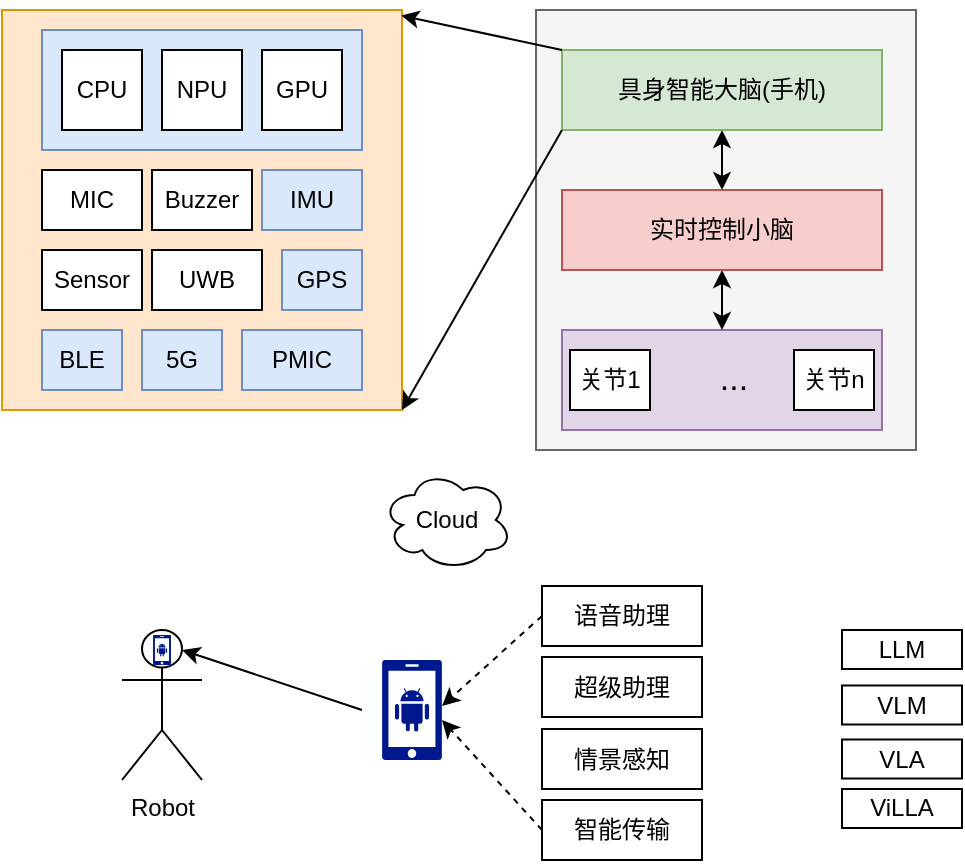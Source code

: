 <mxfile version="26.1.0">
  <diagram name="第 1 页" id="d9FgsTTPN8frSzhK8Qig">
    <mxGraphModel dx="574" dy="276" grid="1" gridSize="10" guides="1" tooltips="1" connect="1" arrows="1" fold="1" page="1" pageScale="1" pageWidth="827" pageHeight="1169" math="0" shadow="0">
      <root>
        <mxCell id="0" />
        <mxCell id="1" parent="0" />
        <mxCell id="CI35cIFT2is_V0Kbj9Z2-32" value="" style="rounded=0;whiteSpace=wrap;html=1;fillColor=#f5f5f5;fontColor=#333333;strokeColor=#666666;" vertex="1" parent="1">
          <mxGeometry x="397" y="160" width="190" height="220" as="geometry" />
        </mxCell>
        <mxCell id="CI35cIFT2is_V0Kbj9Z2-29" value="" style="rounded=0;whiteSpace=wrap;html=1;fillColor=#e1d5e7;strokeColor=#9673a6;" vertex="1" parent="1">
          <mxGeometry x="410" y="320" width="160" height="50" as="geometry" />
        </mxCell>
        <mxCell id="CI35cIFT2is_V0Kbj9Z2-25" style="edgeStyle=orthogonalEdgeStyle;rounded=0;orthogonalLoop=1;jettySize=auto;html=1;exitX=0.5;exitY=1;exitDx=0;exitDy=0;entryX=0.5;entryY=0;entryDx=0;entryDy=0;startArrow=classic;startFill=1;strokeColor=#000000;" edge="1" parent="1" source="CI35cIFT2is_V0Kbj9Z2-16" target="CI35cIFT2is_V0Kbj9Z2-24">
          <mxGeometry relative="1" as="geometry" />
        </mxCell>
        <mxCell id="CI35cIFT2is_V0Kbj9Z2-16" value="具身智能大脑(手机)" style="rounded=0;whiteSpace=wrap;html=1;fillColor=#d5e8d4;strokeColor=#82b366;" vertex="1" parent="1">
          <mxGeometry x="410" y="180" width="160" height="40" as="geometry" />
        </mxCell>
        <mxCell id="CI35cIFT2is_V0Kbj9Z2-31" style="edgeStyle=orthogonalEdgeStyle;rounded=0;orthogonalLoop=1;jettySize=auto;html=1;exitX=0.5;exitY=1;exitDx=0;exitDy=0;entryX=0.5;entryY=0;entryDx=0;entryDy=0;startArrow=classic;startFill=1;" edge="1" parent="1" source="CI35cIFT2is_V0Kbj9Z2-24" target="CI35cIFT2is_V0Kbj9Z2-29">
          <mxGeometry relative="1" as="geometry" />
        </mxCell>
        <mxCell id="CI35cIFT2is_V0Kbj9Z2-24" value="实时控制小脑" style="rounded=0;whiteSpace=wrap;html=1;fillColor=#f8cecc;strokeColor=#b85450;" vertex="1" parent="1">
          <mxGeometry x="410" y="250" width="160" height="40" as="geometry" />
        </mxCell>
        <mxCell id="CI35cIFT2is_V0Kbj9Z2-26" value="关节1" style="rounded=0;whiteSpace=wrap;html=1;" vertex="1" parent="1">
          <mxGeometry x="414" y="330" width="40" height="30" as="geometry" />
        </mxCell>
        <mxCell id="CI35cIFT2is_V0Kbj9Z2-28" value="关节n" style="rounded=0;whiteSpace=wrap;html=1;" vertex="1" parent="1">
          <mxGeometry x="526" y="330" width="40" height="30" as="geometry" />
        </mxCell>
        <mxCell id="CI35cIFT2is_V0Kbj9Z2-30" value="..." style="text;strokeColor=none;align=center;fillColor=none;html=1;verticalAlign=middle;whiteSpace=wrap;rounded=0;fontSize=17;" vertex="1" parent="1">
          <mxGeometry x="466" y="330" width="60" height="30" as="geometry" />
        </mxCell>
        <mxCell id="CI35cIFT2is_V0Kbj9Z2-33" value="" style="group" vertex="1" connectable="0" parent="1">
          <mxGeometry x="130" y="160" width="200" height="200" as="geometry" />
        </mxCell>
        <mxCell id="CI35cIFT2is_V0Kbj9Z2-15" value="" style="rounded=0;whiteSpace=wrap;html=1;fillColor=#ffe6cc;strokeColor=#d79b00;" vertex="1" parent="CI35cIFT2is_V0Kbj9Z2-33">
          <mxGeometry width="200" height="200" as="geometry" />
        </mxCell>
        <mxCell id="CI35cIFT2is_V0Kbj9Z2-4" value="" style="rounded=0;whiteSpace=wrap;html=1;fillColor=#dae8fc;strokeColor=#6c8ebf;" vertex="1" parent="CI35cIFT2is_V0Kbj9Z2-33">
          <mxGeometry x="20" y="10" width="160" height="60" as="geometry" />
        </mxCell>
        <mxCell id="CI35cIFT2is_V0Kbj9Z2-1" value="CPU" style="rounded=0;whiteSpace=wrap;html=1;" vertex="1" parent="CI35cIFT2is_V0Kbj9Z2-33">
          <mxGeometry x="30" y="20" width="40" height="40" as="geometry" />
        </mxCell>
        <mxCell id="CI35cIFT2is_V0Kbj9Z2-2" value="NPU" style="rounded=0;whiteSpace=wrap;html=1;" vertex="1" parent="CI35cIFT2is_V0Kbj9Z2-33">
          <mxGeometry x="80" y="20" width="40" height="40" as="geometry" />
        </mxCell>
        <mxCell id="CI35cIFT2is_V0Kbj9Z2-3" value="GPU" style="rounded=0;whiteSpace=wrap;html=1;" vertex="1" parent="CI35cIFT2is_V0Kbj9Z2-33">
          <mxGeometry x="130" y="20" width="40" height="40" as="geometry" />
        </mxCell>
        <mxCell id="CI35cIFT2is_V0Kbj9Z2-6" value="MIC" style="rounded=0;whiteSpace=wrap;html=1;" vertex="1" parent="CI35cIFT2is_V0Kbj9Z2-33">
          <mxGeometry x="20" y="80" width="50" height="30" as="geometry" />
        </mxCell>
        <mxCell id="CI35cIFT2is_V0Kbj9Z2-7" value="Buzzer" style="rounded=0;whiteSpace=wrap;html=1;" vertex="1" parent="CI35cIFT2is_V0Kbj9Z2-33">
          <mxGeometry x="75" y="80" width="50" height="30" as="geometry" />
        </mxCell>
        <mxCell id="CI35cIFT2is_V0Kbj9Z2-8" value="IMU" style="rounded=0;whiteSpace=wrap;html=1;fillColor=#dae8fc;strokeColor=#6c8ebf;" vertex="1" parent="CI35cIFT2is_V0Kbj9Z2-33">
          <mxGeometry x="130" y="80" width="50" height="30" as="geometry" />
        </mxCell>
        <mxCell id="CI35cIFT2is_V0Kbj9Z2-9" value="Sensor" style="rounded=0;whiteSpace=wrap;html=1;" vertex="1" parent="CI35cIFT2is_V0Kbj9Z2-33">
          <mxGeometry x="20" y="120" width="50" height="30" as="geometry" />
        </mxCell>
        <mxCell id="CI35cIFT2is_V0Kbj9Z2-10" value="UWB" style="rounded=0;whiteSpace=wrap;html=1;" vertex="1" parent="CI35cIFT2is_V0Kbj9Z2-33">
          <mxGeometry x="75" y="120" width="55" height="30" as="geometry" />
        </mxCell>
        <mxCell id="CI35cIFT2is_V0Kbj9Z2-11" value="GPS" style="rounded=0;whiteSpace=wrap;html=1;fillColor=#dae8fc;strokeColor=#6c8ebf;" vertex="1" parent="CI35cIFT2is_V0Kbj9Z2-33">
          <mxGeometry x="140" y="120" width="40" height="30" as="geometry" />
        </mxCell>
        <mxCell id="CI35cIFT2is_V0Kbj9Z2-12" value="BLE" style="rounded=0;whiteSpace=wrap;html=1;fillColor=#dae8fc;strokeColor=#6c8ebf;" vertex="1" parent="CI35cIFT2is_V0Kbj9Z2-33">
          <mxGeometry x="20" y="160" width="40" height="30" as="geometry" />
        </mxCell>
        <mxCell id="CI35cIFT2is_V0Kbj9Z2-13" value="5G" style="rounded=0;whiteSpace=wrap;html=1;fillColor=#dae8fc;strokeColor=#6c8ebf;" vertex="1" parent="CI35cIFT2is_V0Kbj9Z2-33">
          <mxGeometry x="70" y="160" width="40" height="30" as="geometry" />
        </mxCell>
        <mxCell id="CI35cIFT2is_V0Kbj9Z2-14" value="PMIC" style="rounded=0;whiteSpace=wrap;html=1;fillColor=#dae8fc;strokeColor=#6c8ebf;" vertex="1" parent="CI35cIFT2is_V0Kbj9Z2-33">
          <mxGeometry x="120" y="160" width="60" height="30" as="geometry" />
        </mxCell>
        <mxCell id="CI35cIFT2is_V0Kbj9Z2-35" value="" style="endArrow=classic;html=1;rounded=0;entryX=0.998;entryY=0.014;entryDx=0;entryDy=0;entryPerimeter=0;exitX=0;exitY=0;exitDx=0;exitDy=0;" edge="1" parent="1" source="CI35cIFT2is_V0Kbj9Z2-16" target="CI35cIFT2is_V0Kbj9Z2-15">
          <mxGeometry width="50" height="50" relative="1" as="geometry">
            <mxPoint x="320" y="270" as="sourcePoint" />
            <mxPoint x="370" y="220" as="targetPoint" />
          </mxGeometry>
        </mxCell>
        <mxCell id="CI35cIFT2is_V0Kbj9Z2-36" value="" style="endArrow=classic;html=1;rounded=0;entryX=1;entryY=1;entryDx=0;entryDy=0;exitX=0;exitY=1;exitDx=0;exitDy=0;" edge="1" parent="1" source="CI35cIFT2is_V0Kbj9Z2-16" target="CI35cIFT2is_V0Kbj9Z2-15">
          <mxGeometry width="50" height="50" relative="1" as="geometry">
            <mxPoint x="340" y="300" as="sourcePoint" />
            <mxPoint x="390" y="250" as="targetPoint" />
          </mxGeometry>
        </mxCell>
        <mxCell id="CI35cIFT2is_V0Kbj9Z2-44" value="" style="sketch=0;aspect=fixed;pointerEvents=1;shadow=0;dashed=0;html=1;strokeColor=none;labelPosition=center;verticalLabelPosition=bottom;verticalAlign=top;align=center;fillColor=#00188D;shape=mxgraph.mscae.enterprise.android_phone" vertex="1" parent="1">
          <mxGeometry x="320" y="485" width="30" height="50" as="geometry" />
        </mxCell>
        <mxCell id="CI35cIFT2is_V0Kbj9Z2-45" value="语音助理" style="rounded=0;whiteSpace=wrap;html=1;" vertex="1" parent="1">
          <mxGeometry x="400" y="448" width="80" height="30" as="geometry" />
        </mxCell>
        <mxCell id="CI35cIFT2is_V0Kbj9Z2-46" value="Cloud" style="ellipse;shape=cloud;whiteSpace=wrap;html=1;" vertex="1" parent="1">
          <mxGeometry x="320" y="390" width="65" height="50" as="geometry" />
        </mxCell>
        <mxCell id="CI35cIFT2is_V0Kbj9Z2-48" value="超级助理" style="rounded=0;whiteSpace=wrap;html=1;" vertex="1" parent="1">
          <mxGeometry x="400" y="483.5" width="80" height="30" as="geometry" />
        </mxCell>
        <mxCell id="CI35cIFT2is_V0Kbj9Z2-49" value="情景感知" style="rounded=0;whiteSpace=wrap;html=1;" vertex="1" parent="1">
          <mxGeometry x="400" y="519.5" width="80" height="30" as="geometry" />
        </mxCell>
        <mxCell id="CI35cIFT2is_V0Kbj9Z2-50" value="" style="group" vertex="1" connectable="0" parent="1">
          <mxGeometry x="190" y="470" width="40" height="75" as="geometry" />
        </mxCell>
        <mxCell id="CI35cIFT2is_V0Kbj9Z2-42" value="Robot" style="shape=umlActor;verticalLabelPosition=bottom;verticalAlign=top;html=1;outlineConnect=0;" vertex="1" parent="CI35cIFT2is_V0Kbj9Z2-50">
          <mxGeometry width="40" height="75" as="geometry" />
        </mxCell>
        <mxCell id="CI35cIFT2is_V0Kbj9Z2-47" value="" style="sketch=0;aspect=fixed;pointerEvents=1;shadow=0;dashed=0;html=1;strokeColor=none;labelPosition=center;verticalLabelPosition=bottom;verticalAlign=top;align=center;fillColor=#00188D;shape=mxgraph.mscae.enterprise.android_phone" vertex="1" parent="CI35cIFT2is_V0Kbj9Z2-50">
          <mxGeometry x="15.5" y="2.5" width="9" height="15" as="geometry" />
        </mxCell>
        <mxCell id="CI35cIFT2is_V0Kbj9Z2-51" value="" style="endArrow=classic;html=1;rounded=0;" edge="1" parent="1">
          <mxGeometry width="50" height="50" relative="1" as="geometry">
            <mxPoint x="310" y="510" as="sourcePoint" />
            <mxPoint x="220" y="480" as="targetPoint" />
          </mxGeometry>
        </mxCell>
        <mxCell id="CI35cIFT2is_V0Kbj9Z2-52" value="智能传输" style="rounded=0;whiteSpace=wrap;html=1;" vertex="1" parent="1">
          <mxGeometry x="400" y="555" width="80" height="30" as="geometry" />
        </mxCell>
        <mxCell id="CI35cIFT2is_V0Kbj9Z2-54" value="" style="endArrow=classic;html=1;rounded=0;exitX=0;exitY=0.5;exitDx=0;exitDy=0;dashed=1;" edge="1" parent="1" source="CI35cIFT2is_V0Kbj9Z2-52">
          <mxGeometry width="50" height="50" relative="1" as="geometry">
            <mxPoint x="440" y="545" as="sourcePoint" />
            <mxPoint x="350" y="515" as="targetPoint" />
          </mxGeometry>
        </mxCell>
        <mxCell id="CI35cIFT2is_V0Kbj9Z2-55" value="" style="endArrow=classic;html=1;rounded=0;exitX=0;exitY=0.5;exitDx=0;exitDy=0;dashed=1;" edge="1" parent="1" source="CI35cIFT2is_V0Kbj9Z2-45">
          <mxGeometry width="50" height="50" relative="1" as="geometry">
            <mxPoint x="414" y="565" as="sourcePoint" />
            <mxPoint x="350" y="508" as="targetPoint" />
          </mxGeometry>
        </mxCell>
        <mxCell id="CI35cIFT2is_V0Kbj9Z2-56" value="LLM" style="rounded=0;whiteSpace=wrap;html=1;" vertex="1" parent="1">
          <mxGeometry x="550" y="470" width="60" height="19.5" as="geometry" />
        </mxCell>
        <mxCell id="CI35cIFT2is_V0Kbj9Z2-57" value="VLM" style="rounded=0;whiteSpace=wrap;html=1;" vertex="1" parent="1">
          <mxGeometry x="550" y="497.75" width="60" height="19.5" as="geometry" />
        </mxCell>
        <mxCell id="CI35cIFT2is_V0Kbj9Z2-58" value="VLA" style="rounded=0;whiteSpace=wrap;html=1;" vertex="1" parent="1">
          <mxGeometry x="550" y="524.75" width="60" height="19.5" as="geometry" />
        </mxCell>
        <mxCell id="CI35cIFT2is_V0Kbj9Z2-59" value="ViLLA" style="rounded=0;whiteSpace=wrap;html=1;" vertex="1" parent="1">
          <mxGeometry x="550" y="549.5" width="60" height="19.5" as="geometry" />
        </mxCell>
      </root>
    </mxGraphModel>
  </diagram>
</mxfile>
